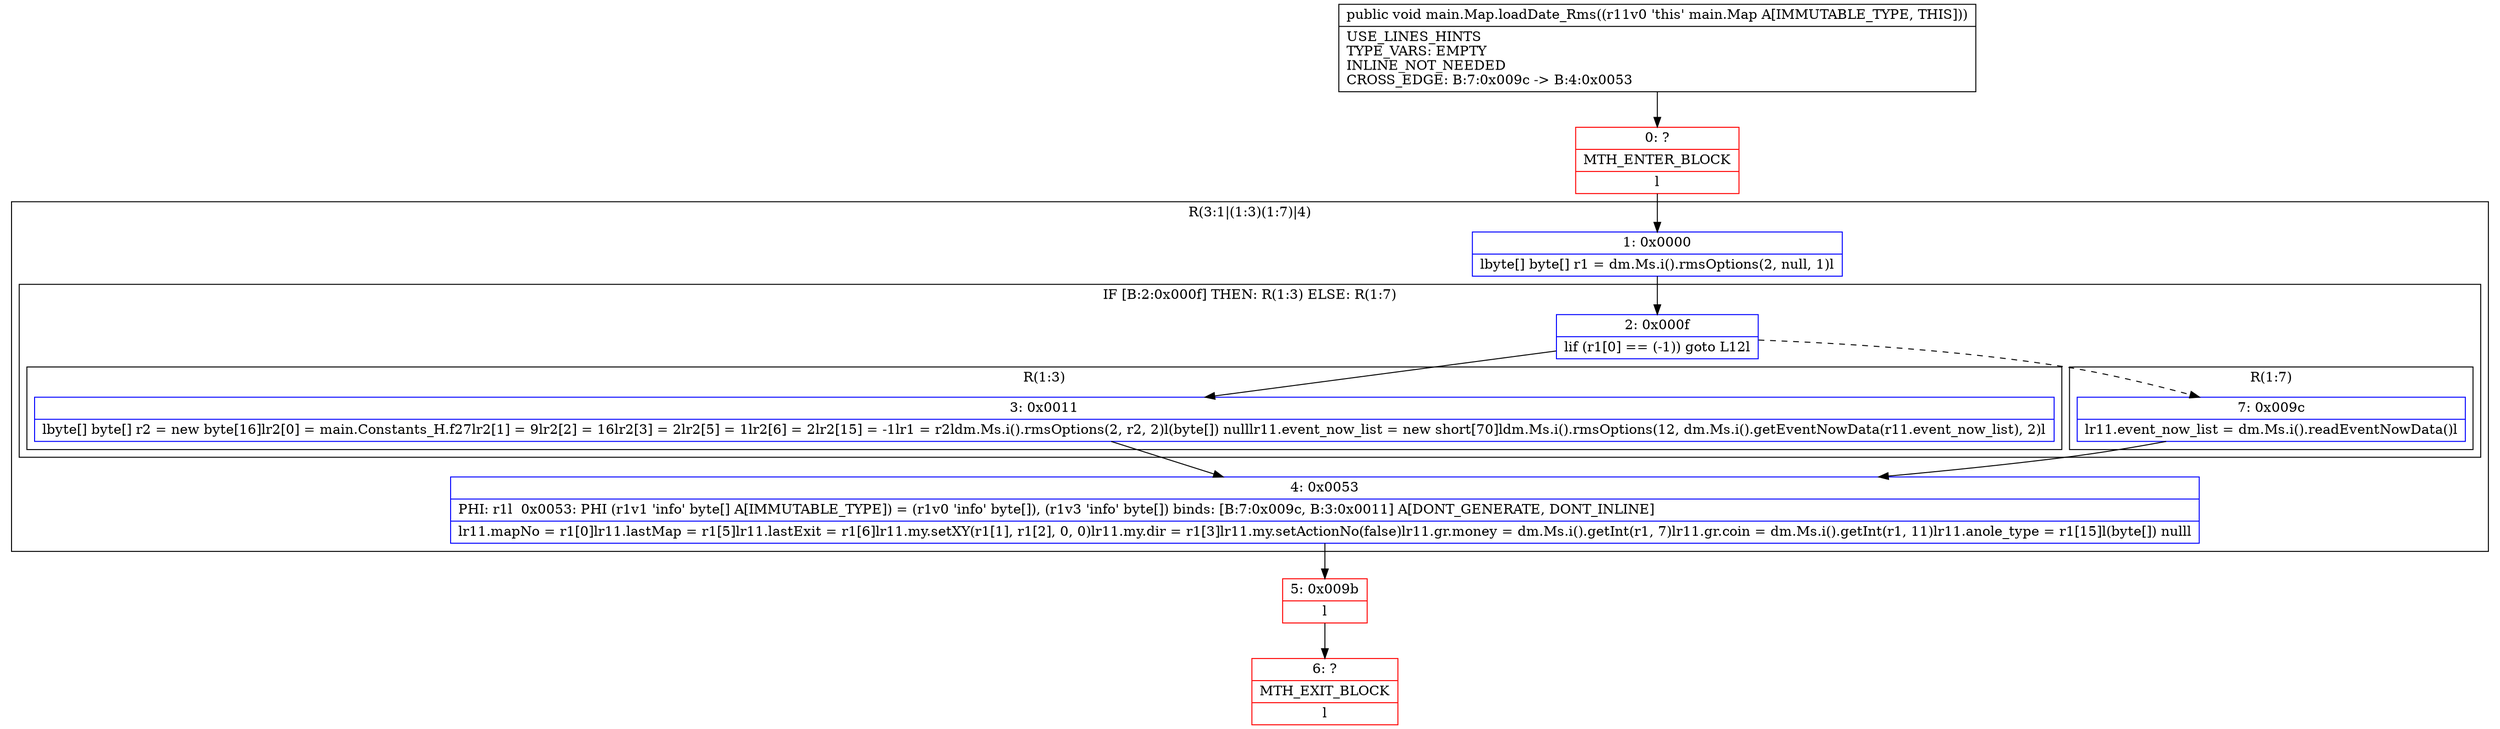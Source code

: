 digraph "CFG formain.Map.loadDate_Rms()V" {
subgraph cluster_Region_200825937 {
label = "R(3:1|(1:3)(1:7)|4)";
node [shape=record,color=blue];
Node_1 [shape=record,label="{1\:\ 0x0000|lbyte[] byte[] r1 = dm.Ms.i().rmsOptions(2, null, 1)l}"];
subgraph cluster_IfRegion_805309454 {
label = "IF [B:2:0x000f] THEN: R(1:3) ELSE: R(1:7)";
node [shape=record,color=blue];
Node_2 [shape=record,label="{2\:\ 0x000f|lif (r1[0] == (\-1)) goto L12l}"];
subgraph cluster_Region_1839743283 {
label = "R(1:3)";
node [shape=record,color=blue];
Node_3 [shape=record,label="{3\:\ 0x0011|lbyte[] byte[] r2 = new byte[16]lr2[0] = main.Constants_H.f27lr2[1] = 9lr2[2] = 16lr2[3] = 2lr2[5] = 1lr2[6] = 2lr2[15] = \-1lr1 = r2ldm.Ms.i().rmsOptions(2, r2, 2)l(byte[]) nulllr11.event_now_list = new short[70]ldm.Ms.i().rmsOptions(12, dm.Ms.i().getEventNowData(r11.event_now_list), 2)l}"];
}
subgraph cluster_Region_1777467785 {
label = "R(1:7)";
node [shape=record,color=blue];
Node_7 [shape=record,label="{7\:\ 0x009c|lr11.event_now_list = dm.Ms.i().readEventNowData()l}"];
}
}
Node_4 [shape=record,label="{4\:\ 0x0053|PHI: r1l  0x0053: PHI (r1v1 'info' byte[] A[IMMUTABLE_TYPE]) = (r1v0 'info' byte[]), (r1v3 'info' byte[]) binds: [B:7:0x009c, B:3:0x0011] A[DONT_GENERATE, DONT_INLINE]\l|lr11.mapNo = r1[0]lr11.lastMap = r1[5]lr11.lastExit = r1[6]lr11.my.setXY(r1[1], r1[2], 0, 0)lr11.my.dir = r1[3]lr11.my.setActionNo(false)lr11.gr.money = dm.Ms.i().getInt(r1, 7)lr11.gr.coin = dm.Ms.i().getInt(r1, 11)lr11.anole_type = r1[15]l(byte[]) nulll}"];
}
Node_0 [shape=record,color=red,label="{0\:\ ?|MTH_ENTER_BLOCK\l|l}"];
Node_5 [shape=record,color=red,label="{5\:\ 0x009b|l}"];
Node_6 [shape=record,color=red,label="{6\:\ ?|MTH_EXIT_BLOCK\l|l}"];
MethodNode[shape=record,label="{public void main.Map.loadDate_Rms((r11v0 'this' main.Map A[IMMUTABLE_TYPE, THIS]))  | USE_LINES_HINTS\lTYPE_VARS: EMPTY\lINLINE_NOT_NEEDED\lCROSS_EDGE: B:7:0x009c \-\> B:4:0x0053\l}"];
MethodNode -> Node_0;
Node_1 -> Node_2;
Node_2 -> Node_3;
Node_2 -> Node_7[style=dashed];
Node_3 -> Node_4;
Node_7 -> Node_4;
Node_4 -> Node_5;
Node_0 -> Node_1;
Node_5 -> Node_6;
}

